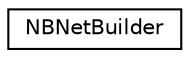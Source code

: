 digraph "Graphical Class Hierarchy"
{
  edge [fontname="Helvetica",fontsize="10",labelfontname="Helvetica",labelfontsize="10"];
  node [fontname="Helvetica",fontsize="10",shape=record];
  rankdir="LR";
  Node0 [label="NBNetBuilder",height=0.2,width=0.4,color="black", fillcolor="white", style="filled",URL="$d3/df6/class_n_b_net_builder.html",tooltip="Instance responsible for building networks. "];
}

